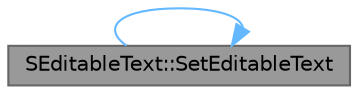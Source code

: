 digraph "SEditableText::SetEditableText"
{
 // INTERACTIVE_SVG=YES
 // LATEX_PDF_SIZE
  bgcolor="transparent";
  edge [fontname=Helvetica,fontsize=10,labelfontname=Helvetica,labelfontsize=10];
  node [fontname=Helvetica,fontsize=10,shape=box,height=0.2,width=0.4];
  rankdir="LR";
  Node1 [id="Node000001",label="SEditableText::SetEditableText",height=0.2,width=0.4,color="gray40", fillcolor="grey60", style="filled", fontcolor="black",tooltip="Sets the text currently being edited Note: Doesn't override the bound Text attribute,..."];
  Node1 -> Node1 [id="edge1_Node000001_Node000001",color="steelblue1",style="solid",tooltip=" "];
}
